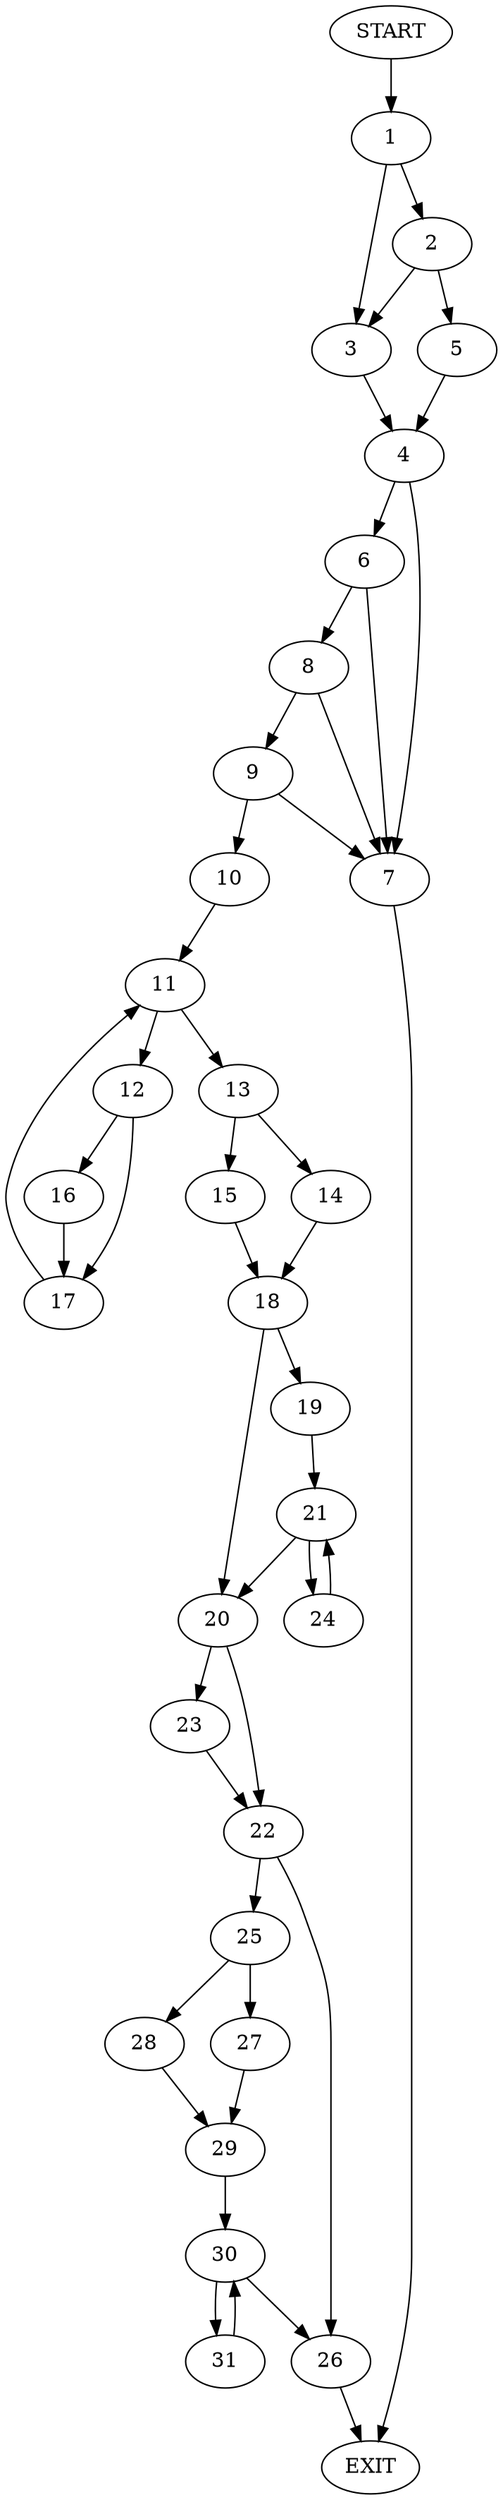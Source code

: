 digraph {
0 [label="START"]
32 [label="EXIT"]
0 -> 1
1 -> 2
1 -> 3
3 -> 4
2 -> 5
2 -> 3
5 -> 4
4 -> 6
4 -> 7
6 -> 8
6 -> 7
7 -> 32
8 -> 7
8 -> 9
9 -> 10
9 -> 7
10 -> 11
11 -> 12
11 -> 13
13 -> 14
13 -> 15
12 -> 16
12 -> 17
17 -> 11
16 -> 17
15 -> 18
14 -> 18
18 -> 19
18 -> 20
19 -> 21
20 -> 22
20 -> 23
21 -> 24
21 -> 20
24 -> 21
22 -> 25
22 -> 26
23 -> 22
25 -> 27
25 -> 28
26 -> 32
27 -> 29
28 -> 29
29 -> 30
30 -> 31
30 -> 26
31 -> 30
}

